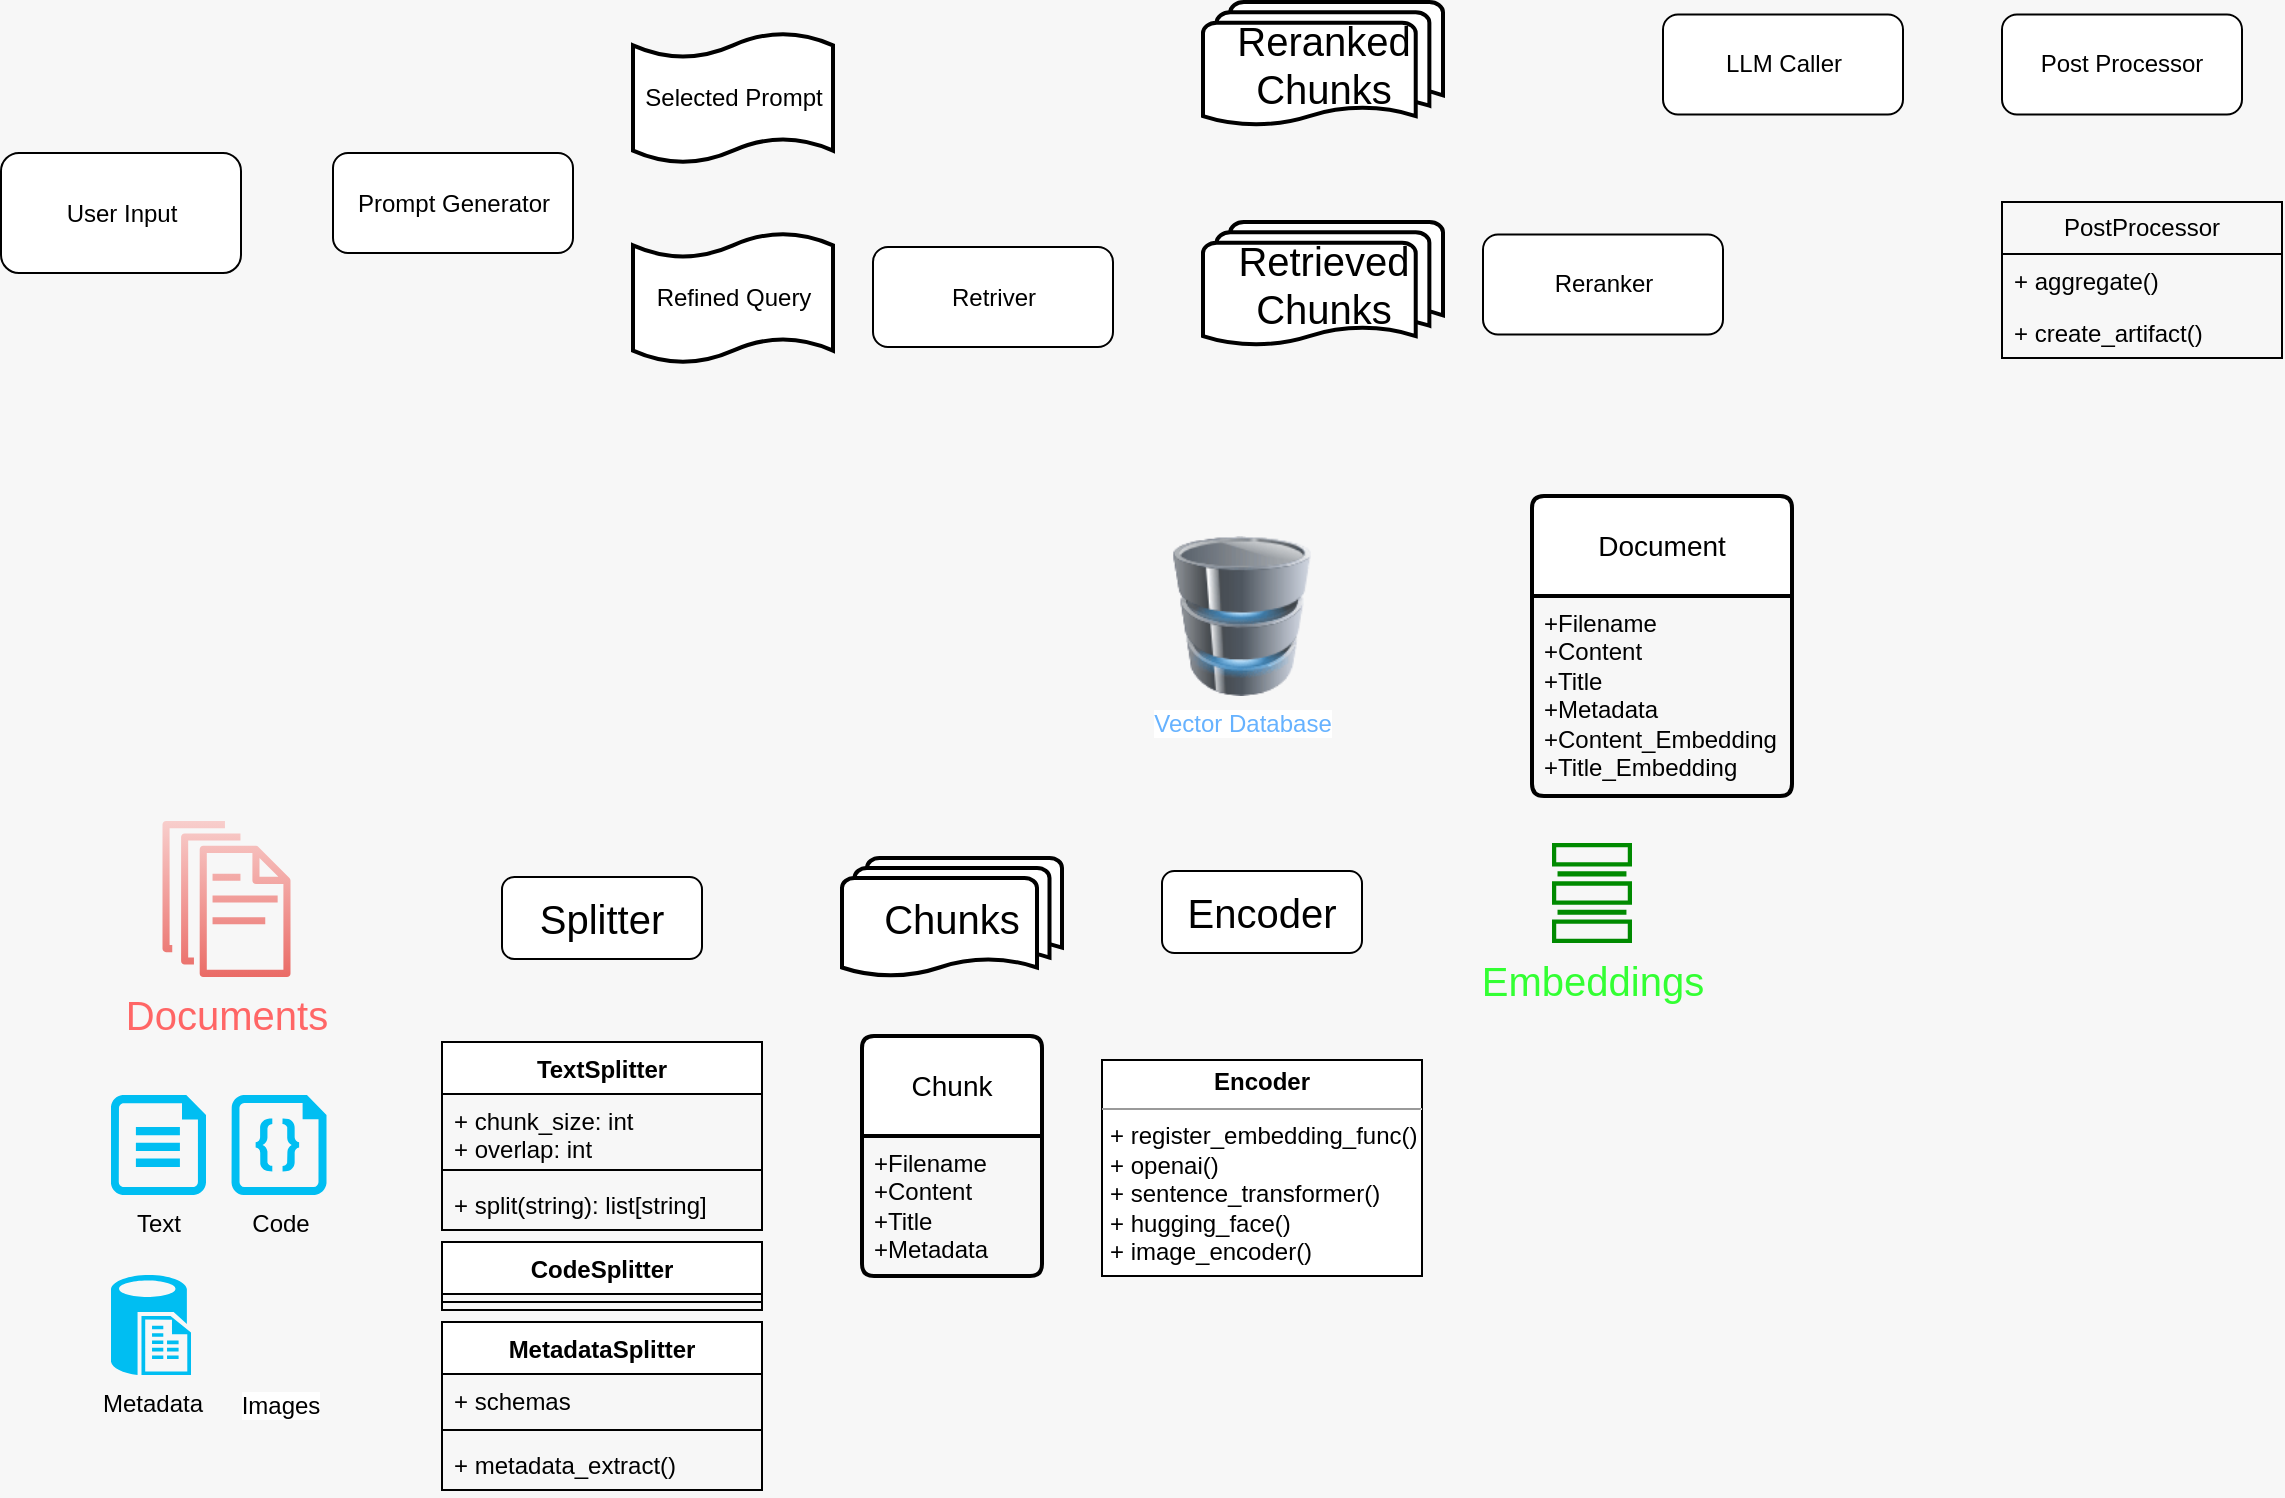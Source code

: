 <mxfile version="23.1.1" type="github">
  <diagram id="6a731a19-8d31-9384-78a2-239565b7b9f0" name="Page-1">
    <mxGraphModel dx="1434" dy="770" grid="1" gridSize="10" guides="1" tooltips="1" connect="1" arrows="1" fold="1" page="1" pageScale="1" pageWidth="1169" pageHeight="827" background="#F7F7F7" math="0" shadow="0">
      <root>
        <mxCell id="0" />
        <mxCell id="1" parent="0" />
        <mxCell id="F0DF5Nve_Ln5ljsZZCzn-12" value="Chunks" style="strokeWidth=2;html=1;shape=mxgraph.flowchart.multi-document;whiteSpace=wrap;fontSize=20;" vertex="1" parent="1">
          <mxGeometry x="430" y="498" width="110" height="60" as="geometry" />
        </mxCell>
        <mxCell id="F0DF5Nve_Ln5ljsZZCzn-24" value="Splitter" style="rounded=1;whiteSpace=wrap;html=1;fontSize=20;" vertex="1" parent="1">
          <mxGeometry x="260" y="507.5" width="100" height="41" as="geometry" />
        </mxCell>
        <mxCell id="F0DF5Nve_Ln5ljsZZCzn-26" value="&lt;font color=&quot;#ff6666&quot; style=&quot;font-size: 20px;&quot;&gt;Documents&lt;/font&gt;" style="sketch=0;outlineConnect=0;dashed=0;verticalLabelPosition=bottom;verticalAlign=top;align=center;html=1;fontSize=20;fontStyle=0;aspect=fixed;pointerEvents=1;shape=mxgraph.aws4.documents;fillColor=#f8cecc;strokeColor=#b85450;gradientColor=#ea6b66;" vertex="1" parent="1">
          <mxGeometry x="90.25" y="479.5" width="64" height="78" as="geometry" />
        </mxCell>
        <mxCell id="F0DF5Nve_Ln5ljsZZCzn-28" value="Encoder" style="rounded=1;whiteSpace=wrap;html=1;fontSize=20;" vertex="1" parent="1">
          <mxGeometry x="590" y="504.5" width="100" height="41" as="geometry" />
        </mxCell>
        <mxCell id="F0DF5Nve_Ln5ljsZZCzn-29" value="&lt;font color=&quot;#33ff33&quot; style=&quot;font-size: 20px;&quot;&gt;Embeddings&lt;/font&gt;" style="sketch=0;pointerEvents=1;shadow=0;dashed=0;html=1;strokeColor=#005700;fillColor=#008a00;labelPosition=center;verticalLabelPosition=bottom;verticalAlign=top;align=center;outlineConnect=0;shape=mxgraph.veeam2.datastore_empty;fontColor=#ffffff;aspect=fixed;fontSize=20;" vertex="1" parent="1">
          <mxGeometry x="785" y="490.5" width="40" height="50" as="geometry" />
        </mxCell>
        <mxCell id="F0DF5Nve_Ln5ljsZZCzn-30" value="&lt;font color=&quot;#66b2ff&quot;&gt;Vector Database&lt;/font&gt;" style="image;html=1;image=img/lib/clip_art/computers/Database_128x128.png" vertex="1" parent="1">
          <mxGeometry x="590" y="337" width="80" height="80" as="geometry" />
        </mxCell>
        <mxCell id="F0DF5Nve_Ln5ljsZZCzn-39" value="User Input" style="rounded=1;whiteSpace=wrap;html=1;" vertex="1" parent="1">
          <mxGeometry x="9.5" y="145.5" width="120" height="60" as="geometry" />
        </mxCell>
        <mxCell id="F0DF5Nve_Ln5ljsZZCzn-40" value="Prompt Generator" style="rounded=1;whiteSpace=wrap;html=1;" vertex="1" parent="1">
          <mxGeometry x="175.5" y="145.5" width="120" height="50" as="geometry" />
        </mxCell>
        <mxCell id="F0DF5Nve_Ln5ljsZZCzn-41" style="edgeStyle=orthogonalEdgeStyle;rounded=0;orthogonalLoop=1;jettySize=auto;html=1;exitX=0.5;exitY=1;exitDx=0;exitDy=0;" edge="1" parent="1" source="F0DF5Nve_Ln5ljsZZCzn-40" target="F0DF5Nve_Ln5ljsZZCzn-40">
          <mxGeometry relative="1" as="geometry" />
        </mxCell>
        <mxCell id="F0DF5Nve_Ln5ljsZZCzn-44" value="Refined Query" style="shape=tape;whiteSpace=wrap;html=1;strokeWidth=2;size=0.19" vertex="1" parent="1">
          <mxGeometry x="325.5" y="185.5" width="100" height="65" as="geometry" />
        </mxCell>
        <mxCell id="F0DF5Nve_Ln5ljsZZCzn-45" value="Selected Prompt" style="shape=tape;whiteSpace=wrap;html=1;strokeWidth=2;size=0.19" vertex="1" parent="1">
          <mxGeometry x="325.5" y="85.5" width="100" height="65" as="geometry" />
        </mxCell>
        <mxCell id="F0DF5Nve_Ln5ljsZZCzn-46" value="Retriver" style="rounded=1;whiteSpace=wrap;html=1;" vertex="1" parent="1">
          <mxGeometry x="445.5" y="192.5" width="120" height="50" as="geometry" />
        </mxCell>
        <mxCell id="F0DF5Nve_Ln5ljsZZCzn-47" value="Retrieved&lt;br&gt;Chunks" style="strokeWidth=2;html=1;shape=mxgraph.flowchart.multi-document;whiteSpace=wrap;fontSize=20;" vertex="1" parent="1">
          <mxGeometry x="610.5" y="180" width="120" height="62.5" as="geometry" />
        </mxCell>
        <mxCell id="F0DF5Nve_Ln5ljsZZCzn-48" value="Reranker" style="rounded=1;whiteSpace=wrap;html=1;" vertex="1" parent="1">
          <mxGeometry x="750.5" y="186.25" width="120" height="50" as="geometry" />
        </mxCell>
        <mxCell id="F0DF5Nve_Ln5ljsZZCzn-49" value="Reranked&lt;br&gt;Chunks" style="strokeWidth=2;html=1;shape=mxgraph.flowchart.multi-document;whiteSpace=wrap;fontSize=20;" vertex="1" parent="1">
          <mxGeometry x="610.5" y="70" width="120" height="62.5" as="geometry" />
        </mxCell>
        <mxCell id="F0DF5Nve_Ln5ljsZZCzn-50" value="LLM Caller" style="rounded=1;whiteSpace=wrap;html=1;" vertex="1" parent="1">
          <mxGeometry x="840.5" y="76.25" width="120" height="50" as="geometry" />
        </mxCell>
        <mxCell id="F0DF5Nve_Ln5ljsZZCzn-51" value="Code" style="verticalLabelPosition=bottom;html=1;verticalAlign=top;align=center;strokeColor=none;fillColor=#00BEF2;shape=mxgraph.azure.code_file;pointerEvents=1;" vertex="1" parent="1">
          <mxGeometry x="124.75" y="616.5" width="47.5" height="50" as="geometry" />
        </mxCell>
        <mxCell id="F0DF5Nve_Ln5ljsZZCzn-52" value="Text" style="verticalLabelPosition=bottom;html=1;verticalAlign=top;align=center;strokeColor=none;fillColor=#00BEF2;shape=mxgraph.azure.file;pointerEvents=1;" vertex="1" parent="1">
          <mxGeometry x="64.5" y="616.5" width="47.5" height="50" as="geometry" />
        </mxCell>
        <mxCell id="F0DF5Nve_Ln5ljsZZCzn-53" value="Metadata" style="verticalLabelPosition=bottom;html=1;verticalAlign=top;align=center;strokeColor=none;fillColor=#00BEF2;shape=mxgraph.azure.sql_reporting;" vertex="1" parent="1">
          <mxGeometry x="64.5" y="706.5" width="40" height="50" as="geometry" />
        </mxCell>
        <mxCell id="F0DF5Nve_Ln5ljsZZCzn-62" value="CodeSplitter" style="swimlane;fontStyle=1;align=center;verticalAlign=top;childLayout=stackLayout;horizontal=1;startSize=26;horizontalStack=0;resizeParent=1;resizeParentMax=0;resizeLast=0;collapsible=1;marginBottom=0;whiteSpace=wrap;html=1;" vertex="1" parent="1">
          <mxGeometry x="230" y="690" width="160" height="34" as="geometry" />
        </mxCell>
        <mxCell id="F0DF5Nve_Ln5ljsZZCzn-64" value="" style="line;strokeWidth=1;fillColor=none;align=left;verticalAlign=middle;spacingTop=-1;spacingLeft=3;spacingRight=3;rotatable=0;labelPosition=right;points=[];portConstraint=eastwest;strokeColor=inherit;" vertex="1" parent="F0DF5Nve_Ln5ljsZZCzn-62">
          <mxGeometry y="26" width="160" height="8" as="geometry" />
        </mxCell>
        <mxCell id="F0DF5Nve_Ln5ljsZZCzn-71" value="Images" style="shape=image;html=1;verticalAlign=top;verticalLabelPosition=bottom;labelBackgroundColor=#ffffff;imageAspect=0;aspect=fixed;image=https://cdn4.iconfinder.com/data/icons/essentials-72/24/006_-_Image-128.png" vertex="1" parent="1">
          <mxGeometry x="123" y="706.5" width="51" height="51" as="geometry" />
        </mxCell>
        <mxCell id="F0DF5Nve_Ln5ljsZZCzn-72" value="Chunk" style="swimlane;childLayout=stackLayout;horizontal=1;startSize=50;horizontalStack=0;rounded=1;fontSize=14;fontStyle=0;strokeWidth=2;resizeParent=0;resizeLast=1;shadow=0;dashed=0;align=center;arcSize=4;whiteSpace=wrap;html=1;" vertex="1" parent="1">
          <mxGeometry x="440" y="587" width="90" height="120" as="geometry" />
        </mxCell>
        <mxCell id="F0DF5Nve_Ln5ljsZZCzn-73" value="+Filename&lt;br&gt;+Content&lt;br&gt;+Title&lt;br&gt;+Metadata" style="align=left;strokeColor=none;fillColor=none;spacingLeft=4;fontSize=12;verticalAlign=top;resizable=0;rotatable=0;part=1;html=1;" vertex="1" parent="F0DF5Nve_Ln5ljsZZCzn-72">
          <mxGeometry y="50" width="90" height="70" as="geometry" />
        </mxCell>
        <mxCell id="F0DF5Nve_Ln5ljsZZCzn-74" value="Document" style="swimlane;childLayout=stackLayout;horizontal=1;startSize=50;horizontalStack=0;rounded=1;fontSize=14;fontStyle=0;strokeWidth=2;resizeParent=0;resizeLast=1;shadow=0;dashed=0;align=center;arcSize=4;whiteSpace=wrap;html=1;" vertex="1" parent="1">
          <mxGeometry x="775" y="317" width="130" height="150" as="geometry" />
        </mxCell>
        <mxCell id="F0DF5Nve_Ln5ljsZZCzn-75" value="+Filename&lt;br&gt;+Content&lt;br&gt;+Title&lt;br&gt;+Metadata&lt;br&gt;+Content_Embedding&lt;br&gt;+Title_Embedding" style="align=left;strokeColor=none;fillColor=none;spacingLeft=4;fontSize=12;verticalAlign=top;resizable=0;rotatable=0;part=1;html=1;" vertex="1" parent="F0DF5Nve_Ln5ljsZZCzn-74">
          <mxGeometry y="50" width="130" height="100" as="geometry" />
        </mxCell>
        <mxCell id="F0DF5Nve_Ln5ljsZZCzn-81" value="&lt;p style=&quot;margin:0px;margin-top:4px;text-align:center;&quot;&gt;&lt;b&gt;Encoder&lt;/b&gt;&lt;/p&gt;&lt;hr size=&quot;1&quot;&gt;&lt;p style=&quot;margin:0px;margin-left:4px;&quot;&gt;+ register_embedding_func()&lt;/p&gt;&lt;p style=&quot;margin:0px;margin-left:4px;&quot;&gt;+ openai()&lt;/p&gt;&lt;p style=&quot;margin:0px;margin-left:4px;&quot;&gt;&lt;span style=&quot;background-color: initial;&quot;&gt;+ sentence_transformer()&lt;/span&gt;&lt;br&gt;&lt;/p&gt;&lt;p style=&quot;margin:0px;margin-left:4px;&quot;&gt;&lt;span style=&quot;background-color: initial;&quot;&gt;+ hugging_face()&lt;/span&gt;&lt;/p&gt;&lt;p style=&quot;margin:0px;margin-left:4px;&quot;&gt;&lt;span style=&quot;background-color: initial;&quot;&gt;+ image_encoder()&lt;/span&gt;&lt;/p&gt;" style="verticalAlign=top;align=left;overflow=fill;fontSize=12;fontFamily=Helvetica;html=1;whiteSpace=wrap;" vertex="1" parent="1">
          <mxGeometry x="560" y="599" width="160" height="108" as="geometry" />
        </mxCell>
        <mxCell id="F0DF5Nve_Ln5ljsZZCzn-82" value="TextSplitter" style="swimlane;fontStyle=1;align=center;verticalAlign=top;childLayout=stackLayout;horizontal=1;startSize=26;horizontalStack=0;resizeParent=1;resizeParentMax=0;resizeLast=0;collapsible=1;marginBottom=0;whiteSpace=wrap;html=1;" vertex="1" parent="1">
          <mxGeometry x="230" y="590" width="160" height="94" as="geometry" />
        </mxCell>
        <mxCell id="F0DF5Nve_Ln5ljsZZCzn-83" value="+ chunk_size: int&lt;br&gt;+ overlap: int" style="text;strokeColor=none;fillColor=none;align=left;verticalAlign=top;spacingLeft=4;spacingRight=4;overflow=hidden;rotatable=0;points=[[0,0.5],[1,0.5]];portConstraint=eastwest;whiteSpace=wrap;html=1;" vertex="1" parent="F0DF5Nve_Ln5ljsZZCzn-82">
          <mxGeometry y="26" width="160" height="34" as="geometry" />
        </mxCell>
        <mxCell id="F0DF5Nve_Ln5ljsZZCzn-84" value="" style="line;strokeWidth=1;fillColor=none;align=left;verticalAlign=middle;spacingTop=-1;spacingLeft=3;spacingRight=3;rotatable=0;labelPosition=right;points=[];portConstraint=eastwest;strokeColor=inherit;" vertex="1" parent="F0DF5Nve_Ln5ljsZZCzn-82">
          <mxGeometry y="60" width="160" height="8" as="geometry" />
        </mxCell>
        <mxCell id="F0DF5Nve_Ln5ljsZZCzn-85" value="+ split(string): list[string]" style="text;strokeColor=none;fillColor=none;align=left;verticalAlign=top;spacingLeft=4;spacingRight=4;overflow=hidden;rotatable=0;points=[[0,0.5],[1,0.5]];portConstraint=eastwest;whiteSpace=wrap;html=1;" vertex="1" parent="F0DF5Nve_Ln5ljsZZCzn-82">
          <mxGeometry y="68" width="160" height="26" as="geometry" />
        </mxCell>
        <mxCell id="F0DF5Nve_Ln5ljsZZCzn-86" value="MetadataSplitter" style="swimlane;fontStyle=1;align=center;verticalAlign=top;childLayout=stackLayout;horizontal=1;startSize=26;horizontalStack=0;resizeParent=1;resizeParentMax=0;resizeLast=0;collapsible=1;marginBottom=0;whiteSpace=wrap;html=1;" vertex="1" parent="1">
          <mxGeometry x="230" y="730" width="160" height="84" as="geometry" />
        </mxCell>
        <mxCell id="F0DF5Nve_Ln5ljsZZCzn-87" value="+ schemas" style="text;strokeColor=none;fillColor=none;align=left;verticalAlign=top;spacingLeft=4;spacingRight=4;overflow=hidden;rotatable=0;points=[[0,0.5],[1,0.5]];portConstraint=eastwest;whiteSpace=wrap;html=1;" vertex="1" parent="F0DF5Nve_Ln5ljsZZCzn-86">
          <mxGeometry y="26" width="160" height="24" as="geometry" />
        </mxCell>
        <mxCell id="F0DF5Nve_Ln5ljsZZCzn-88" value="" style="line;strokeWidth=1;fillColor=none;align=left;verticalAlign=middle;spacingTop=-1;spacingLeft=3;spacingRight=3;rotatable=0;labelPosition=right;points=[];portConstraint=eastwest;strokeColor=inherit;" vertex="1" parent="F0DF5Nve_Ln5ljsZZCzn-86">
          <mxGeometry y="50" width="160" height="8" as="geometry" />
        </mxCell>
        <mxCell id="F0DF5Nve_Ln5ljsZZCzn-89" value="+ metadata_extract()" style="text;strokeColor=none;fillColor=none;align=left;verticalAlign=top;spacingLeft=4;spacingRight=4;overflow=hidden;rotatable=0;points=[[0,0.5],[1,0.5]];portConstraint=eastwest;whiteSpace=wrap;html=1;" vertex="1" parent="F0DF5Nve_Ln5ljsZZCzn-86">
          <mxGeometry y="58" width="160" height="26" as="geometry" />
        </mxCell>
        <mxCell id="F0DF5Nve_Ln5ljsZZCzn-90" value="Post Processor" style="rounded=1;whiteSpace=wrap;html=1;" vertex="1" parent="1">
          <mxGeometry x="1010" y="76.25" width="120" height="50" as="geometry" />
        </mxCell>
        <mxCell id="F0DF5Nve_Ln5ljsZZCzn-91" value="PostProcessor" style="swimlane;fontStyle=0;childLayout=stackLayout;horizontal=1;startSize=26;fillColor=none;horizontalStack=0;resizeParent=1;resizeParentMax=0;resizeLast=0;collapsible=1;marginBottom=0;whiteSpace=wrap;html=1;" vertex="1" parent="1">
          <mxGeometry x="1010" y="170" width="140" height="78" as="geometry" />
        </mxCell>
        <mxCell id="F0DF5Nve_Ln5ljsZZCzn-92" value="+ aggregate()" style="text;strokeColor=none;fillColor=none;align=left;verticalAlign=top;spacingLeft=4;spacingRight=4;overflow=hidden;rotatable=0;points=[[0,0.5],[1,0.5]];portConstraint=eastwest;whiteSpace=wrap;html=1;" vertex="1" parent="F0DF5Nve_Ln5ljsZZCzn-91">
          <mxGeometry y="26" width="140" height="26" as="geometry" />
        </mxCell>
        <mxCell id="F0DF5Nve_Ln5ljsZZCzn-93" value="+ create_artifact()" style="text;strokeColor=none;fillColor=none;align=left;verticalAlign=top;spacingLeft=4;spacingRight=4;overflow=hidden;rotatable=0;points=[[0,0.5],[1,0.5]];portConstraint=eastwest;whiteSpace=wrap;html=1;" vertex="1" parent="F0DF5Nve_Ln5ljsZZCzn-91">
          <mxGeometry y="52" width="140" height="26" as="geometry" />
        </mxCell>
      </root>
    </mxGraphModel>
  </diagram>
</mxfile>
